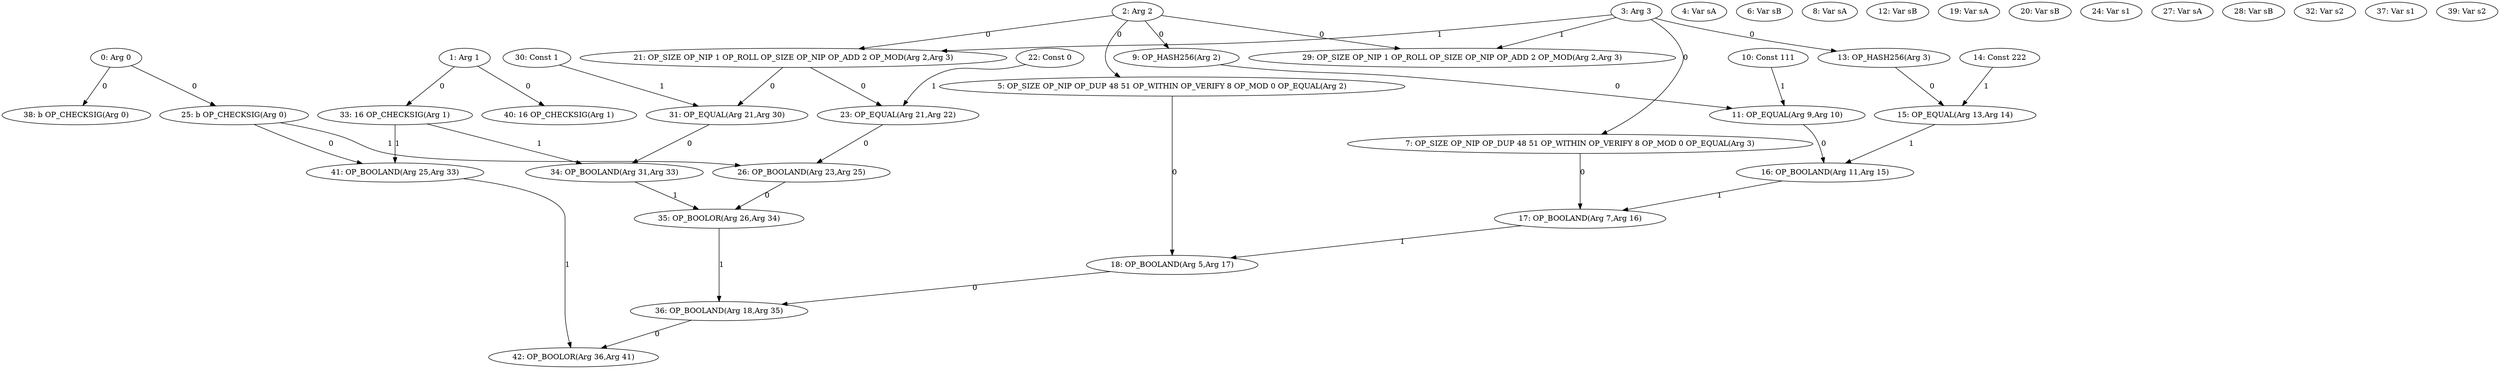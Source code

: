 digraph {
    0 [label="0: Arg 0"];
    1 [label="1: Arg 1"];
    2 [label="2: Arg 2"];
    3 [label="3: Arg 3"];
    4 [label="4: Var sA"];
    5 [label="5: OP_SIZE OP_NIP OP_DUP 48 51 OP_WITHIN OP_VERIFY 8 OP_MOD 0 OP_EQUAL(Arg 2)"];
    6 [label="6: Var sB"];
    7 [label="7: OP_SIZE OP_NIP OP_DUP 48 51 OP_WITHIN OP_VERIFY 8 OP_MOD 0 OP_EQUAL(Arg 3)"];
    8 [label="8: Var sA"];
    9 [label="9: OP_HASH256(Arg 2)"];
    10 [label="10: Const 111"];
    11 [label="11: OP_EQUAL(Arg 9,Arg 10)"];
    12 [label="12: Var sB"];
    13 [label="13: OP_HASH256(Arg 3)"];
    14 [label="14: Const 222"];
    15 [label="15: OP_EQUAL(Arg 13,Arg 14)"];
    16 [label="16: OP_BOOLAND(Arg 11,Arg 15)"];
    17 [label="17: OP_BOOLAND(Arg 7,Arg 16)"];
    18 [label="18: OP_BOOLAND(Arg 5,Arg 17)"];
    19 [label="19: Var sA"];
    20 [label="20: Var sB"];
    21 [label="21: OP_SIZE OP_NIP 1 OP_ROLL OP_SIZE OP_NIP OP_ADD 2 OP_MOD(Arg 2,Arg 3)"];
    22 [label="22: Const 0"];
    23 [label="23: OP_EQUAL(Arg 21,Arg 22)"];
    24 [label="24: Var s1"];
    25 [label="25: b OP_CHECKSIG(Arg 0)"];
    26 [label="26: OP_BOOLAND(Arg 23,Arg 25)"];
    27 [label="27: Var sA"];
    28 [label="28: Var sB"];
    29 [label="29: OP_SIZE OP_NIP 1 OP_ROLL OP_SIZE OP_NIP OP_ADD 2 OP_MOD(Arg 2,Arg 3)"];
    30 [label="30: Const 1"];
    31 [label="31: OP_EQUAL(Arg 21,Arg 30)"];
    32 [label="32: Var s2"];
    33 [label="33: 16 OP_CHECKSIG(Arg 1)"];
    34 [label="34: OP_BOOLAND(Arg 31,Arg 33)"];
    35 [label="35: OP_BOOLOR(Arg 26,Arg 34)"];
    36 [label="36: OP_BOOLAND(Arg 18,Arg 35)"];
    37 [label="37: Var s1"];
    38 [label="38: b OP_CHECKSIG(Arg 0)"];
    39 [label="39: Var s2"];
    40 [label="40: 16 OP_CHECKSIG(Arg 1)"];
    41 [label="41: OP_BOOLAND(Arg 25,Arg 33)"];
    42 [label="42: OP_BOOLOR(Arg 36,Arg 41)"];
    0 -> 25 [label=0];
    0 -> 38 [label=0];
    1 -> 33 [label=0];
    1 -> 40 [label=0];
    2 -> 5 [label=0];
    2 -> 9 [label=0];
    2 -> 21 [label=0];
    2 -> 29 [label=0];
    3 -> 7 [label=0];
    3 -> 13 [label=0];
    3 -> 21 [label=1];
    3 -> 29 [label=1];
    5 -> 18 [label=0];
    7 -> 17 [label=0];
    9 -> 11 [label=0];
    10 -> 11 [label=1];
    11 -> 16 [label=0];
    13 -> 15 [label=0];
    14 -> 15 [label=1];
    15 -> 16 [label=1];
    16 -> 17 [label=1];
    17 -> 18 [label=1];
    18 -> 36 [label=0];
    21 -> 23 [label=0];
    21 -> 31 [label=0];
    22 -> 23 [label=1];
    23 -> 26 [label=0];
    25 -> 26 [label=1];
    25 -> 41 [label=0];
    26 -> 35 [label=0];
    30 -> 31 [label=1];
    31 -> 34 [label=0];
    33 -> 34 [label=1];
    33 -> 41 [label=1];
    34 -> 35 [label=1];
    35 -> 36 [label=1];
    36 -> 42 [label=0];
    41 -> 42 [label=1];
}